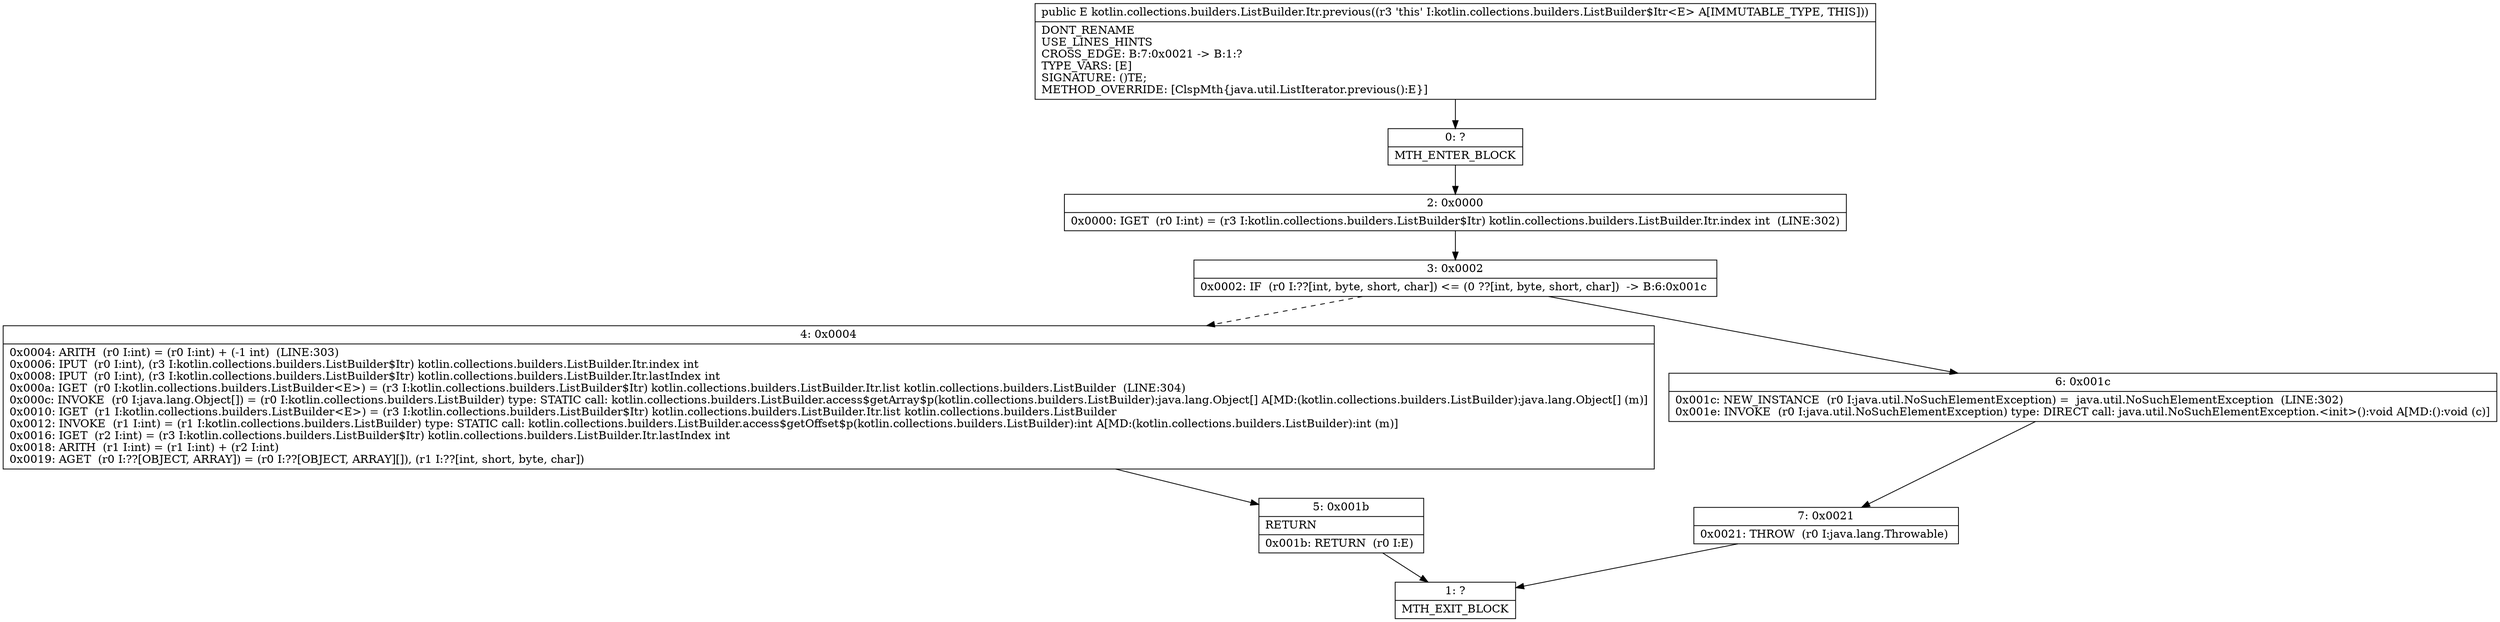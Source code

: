 digraph "CFG forkotlin.collections.builders.ListBuilder.Itr.previous()Ljava\/lang\/Object;" {
Node_0 [shape=record,label="{0\:\ ?|MTH_ENTER_BLOCK\l}"];
Node_2 [shape=record,label="{2\:\ 0x0000|0x0000: IGET  (r0 I:int) = (r3 I:kotlin.collections.builders.ListBuilder$Itr) kotlin.collections.builders.ListBuilder.Itr.index int  (LINE:302)\l}"];
Node_3 [shape=record,label="{3\:\ 0x0002|0x0002: IF  (r0 I:??[int, byte, short, char]) \<= (0 ??[int, byte, short, char])  \-\> B:6:0x001c \l}"];
Node_4 [shape=record,label="{4\:\ 0x0004|0x0004: ARITH  (r0 I:int) = (r0 I:int) + (\-1 int)  (LINE:303)\l0x0006: IPUT  (r0 I:int), (r3 I:kotlin.collections.builders.ListBuilder$Itr) kotlin.collections.builders.ListBuilder.Itr.index int \l0x0008: IPUT  (r0 I:int), (r3 I:kotlin.collections.builders.ListBuilder$Itr) kotlin.collections.builders.ListBuilder.Itr.lastIndex int \l0x000a: IGET  (r0 I:kotlin.collections.builders.ListBuilder\<E\>) = (r3 I:kotlin.collections.builders.ListBuilder$Itr) kotlin.collections.builders.ListBuilder.Itr.list kotlin.collections.builders.ListBuilder  (LINE:304)\l0x000c: INVOKE  (r0 I:java.lang.Object[]) = (r0 I:kotlin.collections.builders.ListBuilder) type: STATIC call: kotlin.collections.builders.ListBuilder.access$getArray$p(kotlin.collections.builders.ListBuilder):java.lang.Object[] A[MD:(kotlin.collections.builders.ListBuilder):java.lang.Object[] (m)]\l0x0010: IGET  (r1 I:kotlin.collections.builders.ListBuilder\<E\>) = (r3 I:kotlin.collections.builders.ListBuilder$Itr) kotlin.collections.builders.ListBuilder.Itr.list kotlin.collections.builders.ListBuilder \l0x0012: INVOKE  (r1 I:int) = (r1 I:kotlin.collections.builders.ListBuilder) type: STATIC call: kotlin.collections.builders.ListBuilder.access$getOffset$p(kotlin.collections.builders.ListBuilder):int A[MD:(kotlin.collections.builders.ListBuilder):int (m)]\l0x0016: IGET  (r2 I:int) = (r3 I:kotlin.collections.builders.ListBuilder$Itr) kotlin.collections.builders.ListBuilder.Itr.lastIndex int \l0x0018: ARITH  (r1 I:int) = (r1 I:int) + (r2 I:int) \l0x0019: AGET  (r0 I:??[OBJECT, ARRAY]) = (r0 I:??[OBJECT, ARRAY][]), (r1 I:??[int, short, byte, char]) \l}"];
Node_5 [shape=record,label="{5\:\ 0x001b|RETURN\l|0x001b: RETURN  (r0 I:E) \l}"];
Node_1 [shape=record,label="{1\:\ ?|MTH_EXIT_BLOCK\l}"];
Node_6 [shape=record,label="{6\:\ 0x001c|0x001c: NEW_INSTANCE  (r0 I:java.util.NoSuchElementException) =  java.util.NoSuchElementException  (LINE:302)\l0x001e: INVOKE  (r0 I:java.util.NoSuchElementException) type: DIRECT call: java.util.NoSuchElementException.\<init\>():void A[MD:():void (c)]\l}"];
Node_7 [shape=record,label="{7\:\ 0x0021|0x0021: THROW  (r0 I:java.lang.Throwable) \l}"];
MethodNode[shape=record,label="{public E kotlin.collections.builders.ListBuilder.Itr.previous((r3 'this' I:kotlin.collections.builders.ListBuilder$Itr\<E\> A[IMMUTABLE_TYPE, THIS]))  | DONT_RENAME\lUSE_LINES_HINTS\lCROSS_EDGE: B:7:0x0021 \-\> B:1:?\lTYPE_VARS: [E]\lSIGNATURE: ()TE;\lMETHOD_OVERRIDE: [ClspMth\{java.util.ListIterator.previous():E\}]\l}"];
MethodNode -> Node_0;Node_0 -> Node_2;
Node_2 -> Node_3;
Node_3 -> Node_4[style=dashed];
Node_3 -> Node_6;
Node_4 -> Node_5;
Node_5 -> Node_1;
Node_6 -> Node_7;
Node_7 -> Node_1;
}

